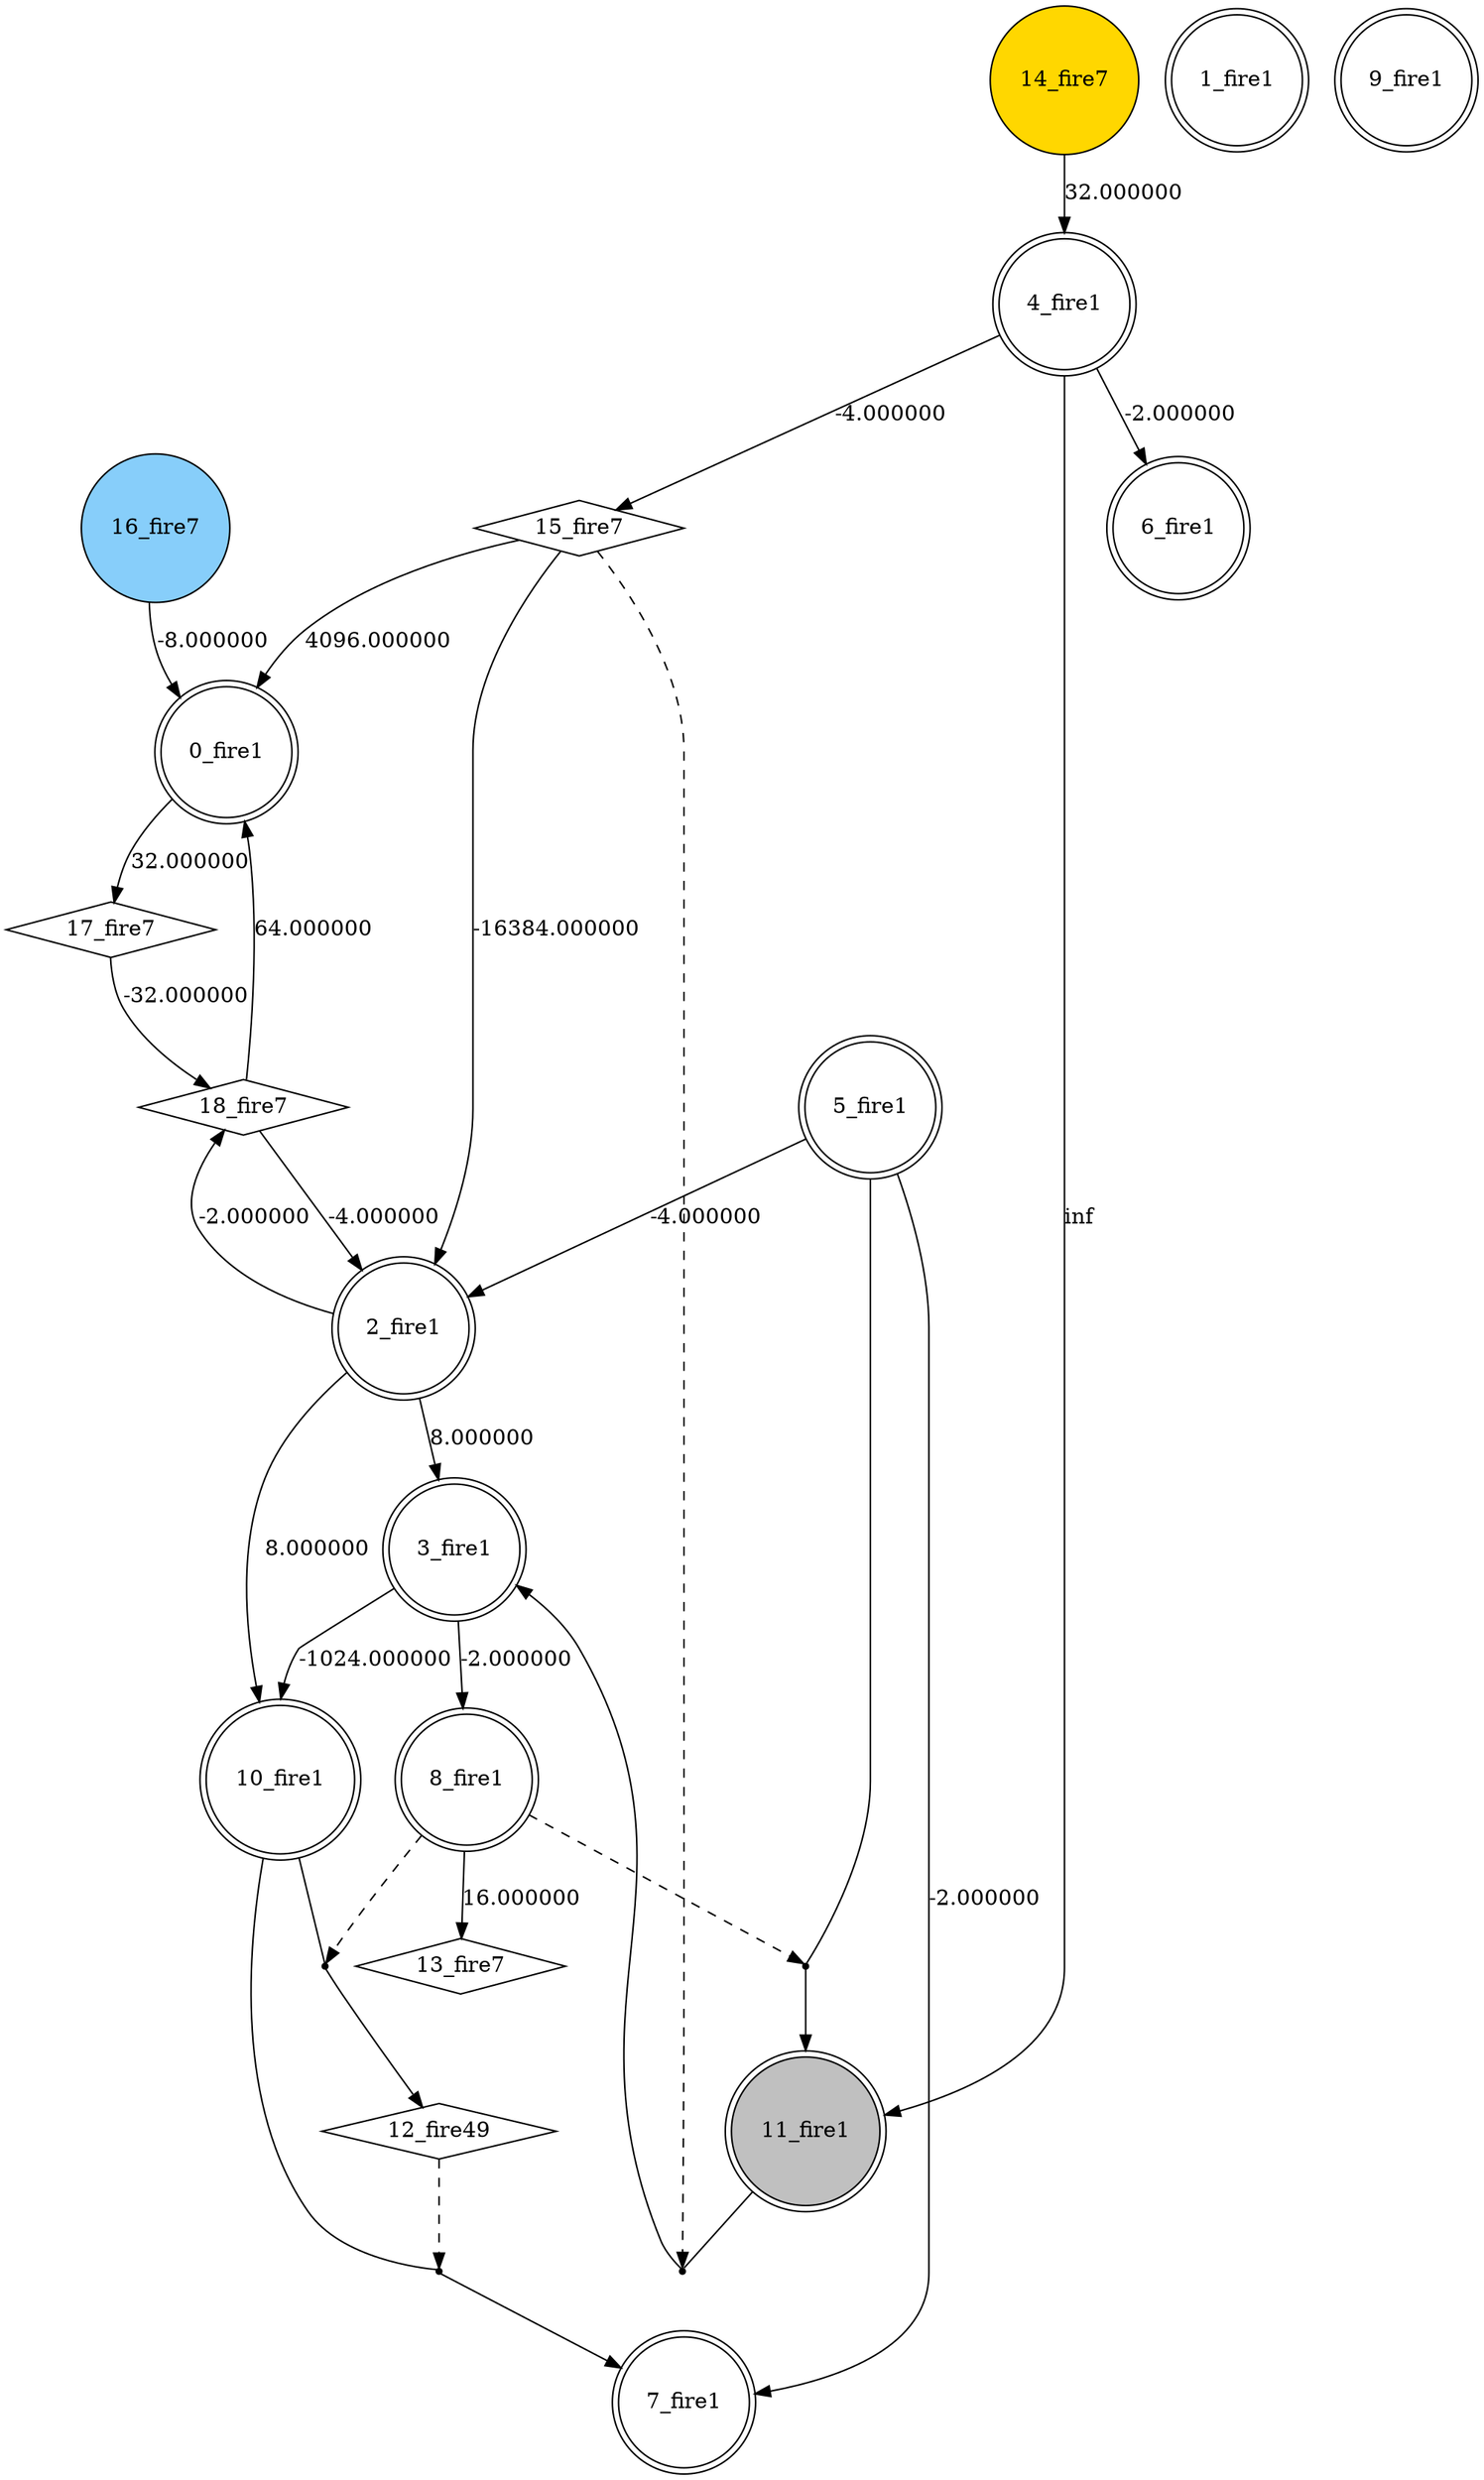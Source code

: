 digraph G {
 node[shape = circle]
0 [label="0_fire1",shape=doublecircle]
1 [label="1_fire1",shape=doublecircle]
2 [label="2_fire1",shape=doublecircle]
3 [label="3_fire1",shape=doublecircle]
4 [label="4_fire1",shape=doublecircle]
5 [label="5_fire1",shape=doublecircle]
6 [label="6_fire1",shape=doublecircle]
7 [label="7_fire1",shape=doublecircle]
8 [label="8_fire1",shape=doublecircle]
9 [label="9_fire1",shape=doublecircle]
10 [label="10_fire1",shape=doublecircle]
11 [label="11_fire1",shape=doublecircle, style=filled, fillcolor=gray]
12 [label="12_fire49",shape=diamond]
13 [label="13_fire7",shape=diamond]
14 [label="14_fire7",style=filled, fillcolor=gold]
15 [label="15_fire7",shape=diamond]
16 [label="16_fire7",style=filled, fillcolor=lightskyblue]
17 [label="17_fire7",shape=diamond]
18 [label="18_fire7",shape=diamond]
17 -> 18 [label="-32.000000"]
23 [shape=point, label=""]
15 -> 23 [style=dashed] 
11 -> 23 [dir=none]
23 -> 3 
18 -> 0 [label="64.000000"]
24 [shape=point, label=""]
12 -> 24 [style=dashed] 
10 -> 24 [dir=none]
24 -> 7 
2 -> 10 [label="8.000000"]
18 -> 2 [label="-4.000000"]
25 [shape=point, label=""]
8 -> 25 [style=dashed] 
5 -> 25 [dir=none]
25 -> 11 
4 -> 11 [label="inf"]
4 -> 6 [label="-2.000000"]
4 -> 15 [label="-4.000000"]
16 -> 0 [label="-8.000000"]
8 -> 13 [label="16.000000"]
15 -> 2 [label="-16384.000000"]
15 -> 0 [label="4096.000000"]
14 -> 4 [label="32.000000"]
5 -> 2 [label="-4.000000"]
3 -> 10 [label="-1024.000000"]
0 -> 17 [label="32.000000"]
26 [shape=point, label=""]
8 -> 26 [style=dashed] 
10 -> 26 [dir=none]
26 -> 12 
2 -> 3 [label="8.000000"]
3 -> 8 [label="-2.000000"]
5 -> 7 [label="-2.000000"]
2 -> 18 [label="-2.000000"]
}
